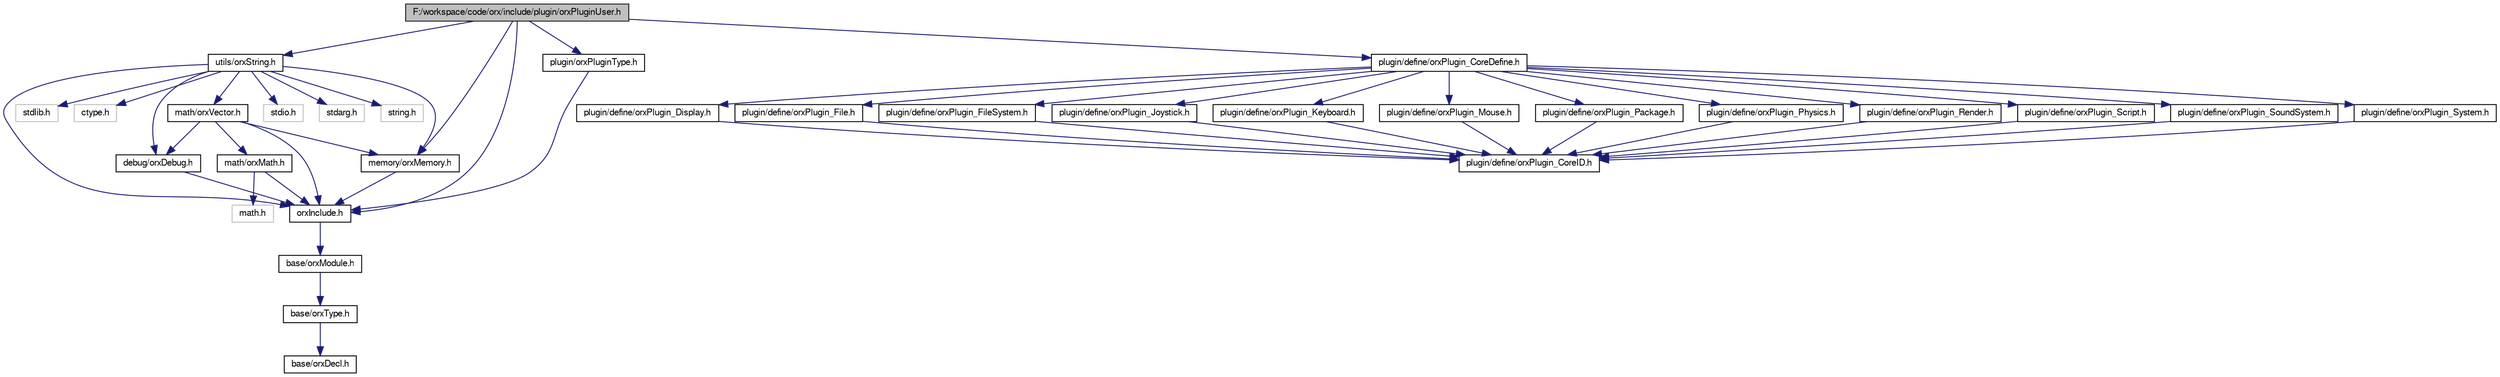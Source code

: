 digraph G
{
  bgcolor="transparent";
  edge [fontname="FreeSans",fontsize=10,labelfontname="FreeSans",labelfontsize=10];
  node [fontname="FreeSans",fontsize=10,shape=record];
  Node1 [label="F:/workspace/code/orx/include/plugin/orxPluginUser.h",height=0.2,width=0.4,color="black", fillcolor="grey75", style="filled" fontcolor="black"];
  Node1 -> Node2 [color="midnightblue",fontsize=10,style="solid",fontname="FreeSans"];
  Node2 [label="orxInclude.h",height=0.2,width=0.4,color="black",URL="$orx_include_8h.html"];
  Node2 -> Node3 [color="midnightblue",fontsize=10,style="solid",fontname="FreeSans"];
  Node3 [label="base/orxModule.h",height=0.2,width=0.4,color="black",URL="$orx_module_8h.html"];
  Node3 -> Node4 [color="midnightblue",fontsize=10,style="solid",fontname="FreeSans"];
  Node4 [label="base/orxType.h",height=0.2,width=0.4,color="black",URL="$orx_type_8h.html"];
  Node4 -> Node5 [color="midnightblue",fontsize=10,style="solid",fontname="FreeSans"];
  Node5 [label="base/orxDecl.h",height=0.2,width=0.4,color="black",URL="$orx_decl_8h.html"];
  Node1 -> Node6 [color="midnightblue",fontsize=10,style="solid",fontname="FreeSans"];
  Node6 [label="plugin/orxPluginType.h",height=0.2,width=0.4,color="black",URL="$orx_plugin_type_8h.html"];
  Node6 -> Node2 [color="midnightblue",fontsize=10,style="solid",fontname="FreeSans"];
  Node1 -> Node7 [color="midnightblue",fontsize=10,style="solid",fontname="FreeSans"];
  Node7 [label="plugin/define/orxPlugin_CoreDefine.h",height=0.2,width=0.4,color="black",URL="$orx_plugin___core_define_8h.html"];
  Node7 -> Node8 [color="midnightblue",fontsize=10,style="solid",fontname="FreeSans"];
  Node8 [label="plugin/define/orxPlugin_Display.h",height=0.2,width=0.4,color="black",URL="$orx_plugin___display_8h.html"];
  Node8 -> Node9 [color="midnightblue",fontsize=10,style="solid",fontname="FreeSans"];
  Node9 [label="plugin/define/orxPlugin_CoreID.h",height=0.2,width=0.4,color="black",URL="$orx_plugin___core_i_d_8h.html"];
  Node7 -> Node10 [color="midnightblue",fontsize=10,style="solid",fontname="FreeSans"];
  Node10 [label="plugin/define/orxPlugin_File.h",height=0.2,width=0.4,color="black",URL="$orx_plugin___file_8h.html"];
  Node10 -> Node9 [color="midnightblue",fontsize=10,style="solid",fontname="FreeSans"];
  Node7 -> Node11 [color="midnightblue",fontsize=10,style="solid",fontname="FreeSans"];
  Node11 [label="plugin/define/orxPlugin_FileSystem.h",height=0.2,width=0.4,color="black",URL="$orx_plugin___file_system_8h.html"];
  Node11 -> Node9 [color="midnightblue",fontsize=10,style="solid",fontname="FreeSans"];
  Node7 -> Node12 [color="midnightblue",fontsize=10,style="solid",fontname="FreeSans"];
  Node12 [label="plugin/define/orxPlugin_Joystick.h",height=0.2,width=0.4,color="black",URL="$orx_plugin___joystick_8h.html"];
  Node12 -> Node9 [color="midnightblue",fontsize=10,style="solid",fontname="FreeSans"];
  Node7 -> Node13 [color="midnightblue",fontsize=10,style="solid",fontname="FreeSans"];
  Node13 [label="plugin/define/orxPlugin_Keyboard.h",height=0.2,width=0.4,color="black",URL="$orx_plugin___keyboard_8h.html"];
  Node13 -> Node9 [color="midnightblue",fontsize=10,style="solid",fontname="FreeSans"];
  Node7 -> Node14 [color="midnightblue",fontsize=10,style="solid",fontname="FreeSans"];
  Node14 [label="plugin/define/orxPlugin_Mouse.h",height=0.2,width=0.4,color="black",URL="$orx_plugin___mouse_8h.html"];
  Node14 -> Node9 [color="midnightblue",fontsize=10,style="solid",fontname="FreeSans"];
  Node7 -> Node15 [color="midnightblue",fontsize=10,style="solid",fontname="FreeSans"];
  Node15 [label="plugin/define/orxPlugin_Package.h",height=0.2,width=0.4,color="black",URL="$orx_plugin___package_8h.html"];
  Node15 -> Node9 [color="midnightblue",fontsize=10,style="solid",fontname="FreeSans"];
  Node7 -> Node16 [color="midnightblue",fontsize=10,style="solid",fontname="FreeSans"];
  Node16 [label="plugin/define/orxPlugin_Physics.h",height=0.2,width=0.4,color="black",URL="$orx_plugin___physics_8h.html"];
  Node16 -> Node9 [color="midnightblue",fontsize=10,style="solid",fontname="FreeSans"];
  Node7 -> Node17 [color="midnightblue",fontsize=10,style="solid",fontname="FreeSans"];
  Node17 [label="plugin/define/orxPlugin_Render.h",height=0.2,width=0.4,color="black",URL="$orx_plugin___render_8h.html"];
  Node17 -> Node9 [color="midnightblue",fontsize=10,style="solid",fontname="FreeSans"];
  Node7 -> Node18 [color="midnightblue",fontsize=10,style="solid",fontname="FreeSans"];
  Node18 [label="plugin/define/orxPlugin_Script.h",height=0.2,width=0.4,color="black",URL="$orx_plugin___script_8h.html"];
  Node18 -> Node9 [color="midnightblue",fontsize=10,style="solid",fontname="FreeSans"];
  Node7 -> Node19 [color="midnightblue",fontsize=10,style="solid",fontname="FreeSans"];
  Node19 [label="plugin/define/orxPlugin_SoundSystem.h",height=0.2,width=0.4,color="black",URL="$orx_plugin___sound_system_8h.html"];
  Node19 -> Node9 [color="midnightblue",fontsize=10,style="solid",fontname="FreeSans"];
  Node7 -> Node20 [color="midnightblue",fontsize=10,style="solid",fontname="FreeSans"];
  Node20 [label="plugin/define/orxPlugin_System.h",height=0.2,width=0.4,color="black",URL="$orx_plugin___system_8h.html"];
  Node20 -> Node9 [color="midnightblue",fontsize=10,style="solid",fontname="FreeSans"];
  Node1 -> Node21 [color="midnightblue",fontsize=10,style="solid",fontname="FreeSans"];
  Node21 [label="memory/orxMemory.h",height=0.2,width=0.4,color="black",URL="$orx_memory_8h.html"];
  Node21 -> Node2 [color="midnightblue",fontsize=10,style="solid",fontname="FreeSans"];
  Node1 -> Node22 [color="midnightblue",fontsize=10,style="solid",fontname="FreeSans"];
  Node22 [label="utils/orxString.h",height=0.2,width=0.4,color="black",URL="$orx_string_8h.html"];
  Node22 -> Node2 [color="midnightblue",fontsize=10,style="solid",fontname="FreeSans"];
  Node22 -> Node21 [color="midnightblue",fontsize=10,style="solid",fontname="FreeSans"];
  Node22 -> Node23 [color="midnightblue",fontsize=10,style="solid",fontname="FreeSans"];
  Node23 [label="math/orxVector.h",height=0.2,width=0.4,color="black",URL="$orx_vector_8h.html"];
  Node23 -> Node2 [color="midnightblue",fontsize=10,style="solid",fontname="FreeSans"];
  Node23 -> Node24 [color="midnightblue",fontsize=10,style="solid",fontname="FreeSans"];
  Node24 [label="debug/orxDebug.h",height=0.2,width=0.4,color="black",URL="$orx_debug_8h.html"];
  Node24 -> Node2 [color="midnightblue",fontsize=10,style="solid",fontname="FreeSans"];
  Node23 -> Node21 [color="midnightblue",fontsize=10,style="solid",fontname="FreeSans"];
  Node23 -> Node25 [color="midnightblue",fontsize=10,style="solid",fontname="FreeSans"];
  Node25 [label="math/orxMath.h",height=0.2,width=0.4,color="black",URL="$orx_math_8h.html"];
  Node25 -> Node2 [color="midnightblue",fontsize=10,style="solid",fontname="FreeSans"];
  Node25 -> Node26 [color="midnightblue",fontsize=10,style="solid",fontname="FreeSans"];
  Node26 [label="math.h",height=0.2,width=0.4,color="grey75"];
  Node22 -> Node27 [color="midnightblue",fontsize=10,style="solid",fontname="FreeSans"];
  Node27 [label="stdio.h",height=0.2,width=0.4,color="grey75"];
  Node22 -> Node28 [color="midnightblue",fontsize=10,style="solid",fontname="FreeSans"];
  Node28 [label="stdarg.h",height=0.2,width=0.4,color="grey75"];
  Node22 -> Node29 [color="midnightblue",fontsize=10,style="solid",fontname="FreeSans"];
  Node29 [label="string.h",height=0.2,width=0.4,color="grey75"];
  Node22 -> Node30 [color="midnightblue",fontsize=10,style="solid",fontname="FreeSans"];
  Node30 [label="stdlib.h",height=0.2,width=0.4,color="grey75"];
  Node22 -> Node31 [color="midnightblue",fontsize=10,style="solid",fontname="FreeSans"];
  Node31 [label="ctype.h",height=0.2,width=0.4,color="grey75"];
  Node22 -> Node24 [color="midnightblue",fontsize=10,style="solid",fontname="FreeSans"];
}
